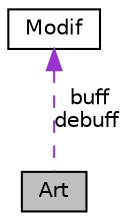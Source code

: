 digraph "Art"
{
  edge [fontname="Helvetica",fontsize="10",labelfontname="Helvetica",labelfontsize="10"];
  node [fontname="Helvetica",fontsize="10",shape=record];
  Node1 [label="Art",height=0.2,width=0.4,color="black", fillcolor="grey75", style="filled", fontcolor="black"];
  Node2 -> Node1 [dir="back",color="darkorchid3",fontsize="10",style="dashed",label=" buff\ndebuff" ,fontname="Helvetica"];
  Node2 [label="Modif",height=0.2,width=0.4,color="black", fillcolor="white", style="filled",URL="$struct_modif.html",tooltip="Structure des modifications des statistiques. "];
}

